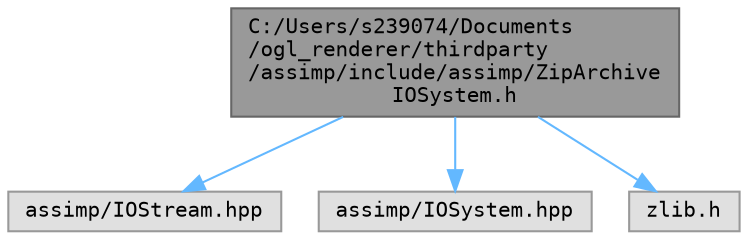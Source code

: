 digraph "C:/Users/s239074/Documents/ogl_renderer/thirdparty/assimp/include/assimp/ZipArchiveIOSystem.h"
{
 // LATEX_PDF_SIZE
  bgcolor="transparent";
  edge [fontname=Terminal,fontsize=10,labelfontname=Helvetica,labelfontsize=10];
  node [fontname=Terminal,fontsize=10,shape=box,height=0.2,width=0.4];
  Node1 [label="C:/Users/s239074/Documents\l/ogl_renderer/thirdparty\l/assimp/include/assimp/ZipArchive\lIOSystem.h",height=0.2,width=0.4,color="gray40", fillcolor="grey60", style="filled", fontcolor="black",tooltip="Implementation of IOSystem to read a ZIP file from another IOSystem."];
  Node1 -> Node2 [color="steelblue1",style="solid"];
  Node2 [label="assimp/IOStream.hpp",height=0.2,width=0.4,color="grey60", fillcolor="#E0E0E0", style="filled",tooltip=" "];
  Node1 -> Node3 [color="steelblue1",style="solid"];
  Node3 [label="assimp/IOSystem.hpp",height=0.2,width=0.4,color="grey60", fillcolor="#E0E0E0", style="filled",tooltip=" "];
  Node1 -> Node4 [color="steelblue1",style="solid"];
  Node4 [label="zlib.h",height=0.2,width=0.4,color="grey60", fillcolor="#E0E0E0", style="filled",tooltip=" "];
}
